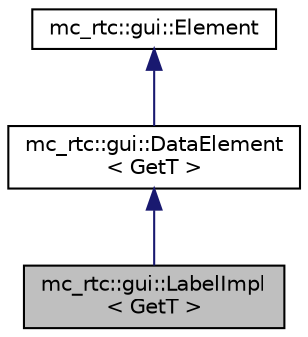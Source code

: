 digraph "mc_rtc::gui::LabelImpl&lt; GetT &gt;"
{
 // INTERACTIVE_SVG=YES
  edge [fontname="Helvetica",fontsize="10",labelfontname="Helvetica",labelfontsize="10"];
  node [fontname="Helvetica",fontsize="10",shape=record];
  Node4 [label="mc_rtc::gui::LabelImpl\l\< GetT \>",height=0.2,width=0.4,color="black", fillcolor="grey75", style="filled", fontcolor="black"];
  Node5 -> Node4 [dir="back",color="midnightblue",fontsize="10",style="solid",fontname="Helvetica"];
  Node5 [label="mc_rtc::gui::DataElement\l\< GetT \>",height=0.2,width=0.4,color="black", fillcolor="white", style="filled",URL="$structmc__rtc_1_1gui_1_1DataElement.html"];
  Node6 -> Node5 [dir="back",color="midnightblue",fontsize="10",style="solid",fontname="Helvetica"];
  Node6 [label="mc_rtc::gui::Element",height=0.2,width=0.4,color="black", fillcolor="white", style="filled",URL="$structmc__rtc_1_1gui_1_1Element.html"];
}
